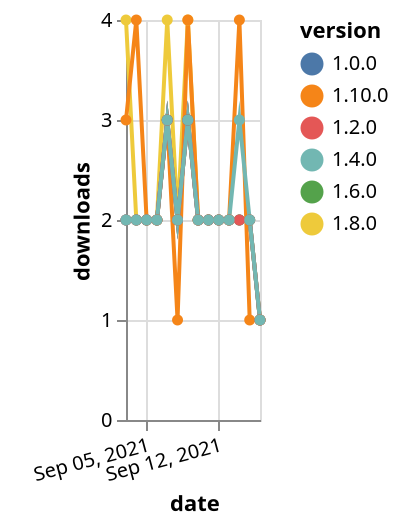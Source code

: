 {"$schema": "https://vega.github.io/schema/vega-lite/v5.json", "description": "A simple bar chart with embedded data.", "data": {"values": [{"date": "2021-09-03", "total": 993, "delta": 2, "version": "1.6.0"}, {"date": "2021-09-04", "total": 995, "delta": 2, "version": "1.6.0"}, {"date": "2021-09-05", "total": 997, "delta": 2, "version": "1.6.0"}, {"date": "2021-09-06", "total": 999, "delta": 2, "version": "1.6.0"}, {"date": "2021-09-07", "total": 1002, "delta": 3, "version": "1.6.0"}, {"date": "2021-09-08", "total": 1004, "delta": 2, "version": "1.6.0"}, {"date": "2021-09-09", "total": 1007, "delta": 3, "version": "1.6.0"}, {"date": "2021-09-10", "total": 1009, "delta": 2, "version": "1.6.0"}, {"date": "2021-09-11", "total": 1011, "delta": 2, "version": "1.6.0"}, {"date": "2021-09-12", "total": 1013, "delta": 2, "version": "1.6.0"}, {"date": "2021-09-13", "total": 1015, "delta": 2, "version": "1.6.0"}, {"date": "2021-09-14", "total": 1017, "delta": 2, "version": "1.6.0"}, {"date": "2021-09-15", "total": 1019, "delta": 2, "version": "1.6.0"}, {"date": "2021-09-16", "total": 1020, "delta": 1, "version": "1.6.0"}, {"date": "2021-09-03", "total": 698, "delta": 4, "version": "1.8.0"}, {"date": "2021-09-04", "total": 700, "delta": 2, "version": "1.8.0"}, {"date": "2021-09-05", "total": 702, "delta": 2, "version": "1.8.0"}, {"date": "2021-09-06", "total": 704, "delta": 2, "version": "1.8.0"}, {"date": "2021-09-07", "total": 708, "delta": 4, "version": "1.8.0"}, {"date": "2021-09-08", "total": 710, "delta": 2, "version": "1.8.0"}, {"date": "2021-09-09", "total": 714, "delta": 4, "version": "1.8.0"}, {"date": "2021-09-10", "total": 716, "delta": 2, "version": "1.8.0"}, {"date": "2021-09-11", "total": 718, "delta": 2, "version": "1.8.0"}, {"date": "2021-09-12", "total": 720, "delta": 2, "version": "1.8.0"}, {"date": "2021-09-13", "total": 722, "delta": 2, "version": "1.8.0"}, {"date": "2021-09-14", "total": 724, "delta": 2, "version": "1.8.0"}, {"date": "2021-09-15", "total": 726, "delta": 2, "version": "1.8.0"}, {"date": "2021-09-16", "total": 727, "delta": 1, "version": "1.8.0"}, {"date": "2021-09-03", "total": 227, "delta": 3, "version": "1.10.0"}, {"date": "2021-09-04", "total": 231, "delta": 4, "version": "1.10.0"}, {"date": "2021-09-05", "total": 233, "delta": 2, "version": "1.10.0"}, {"date": "2021-09-06", "total": 235, "delta": 2, "version": "1.10.0"}, {"date": "2021-09-07", "total": 238, "delta": 3, "version": "1.10.0"}, {"date": "2021-09-08", "total": 239, "delta": 1, "version": "1.10.0"}, {"date": "2021-09-09", "total": 243, "delta": 4, "version": "1.10.0"}, {"date": "2021-09-10", "total": 245, "delta": 2, "version": "1.10.0"}, {"date": "2021-09-11", "total": 247, "delta": 2, "version": "1.10.0"}, {"date": "2021-09-12", "total": 249, "delta": 2, "version": "1.10.0"}, {"date": "2021-09-13", "total": 251, "delta": 2, "version": "1.10.0"}, {"date": "2021-09-14", "total": 255, "delta": 4, "version": "1.10.0"}, {"date": "2021-09-15", "total": 256, "delta": 1, "version": "1.10.0"}, {"date": "2021-09-16", "total": 257, "delta": 1, "version": "1.10.0"}, {"date": "2021-09-03", "total": 2100, "delta": 2, "version": "1.0.0"}, {"date": "2021-09-04", "total": 2102, "delta": 2, "version": "1.0.0"}, {"date": "2021-09-05", "total": 2104, "delta": 2, "version": "1.0.0"}, {"date": "2021-09-06", "total": 2106, "delta": 2, "version": "1.0.0"}, {"date": "2021-09-07", "total": 2109, "delta": 3, "version": "1.0.0"}, {"date": "2021-09-08", "total": 2111, "delta": 2, "version": "1.0.0"}, {"date": "2021-09-09", "total": 2114, "delta": 3, "version": "1.0.0"}, {"date": "2021-09-10", "total": 2116, "delta": 2, "version": "1.0.0"}, {"date": "2021-09-11", "total": 2118, "delta": 2, "version": "1.0.0"}, {"date": "2021-09-12", "total": 2120, "delta": 2, "version": "1.0.0"}, {"date": "2021-09-13", "total": 2122, "delta": 2, "version": "1.0.0"}, {"date": "2021-09-14", "total": 2124, "delta": 2, "version": "1.0.0"}, {"date": "2021-09-15", "total": 2126, "delta": 2, "version": "1.0.0"}, {"date": "2021-09-16", "total": 2127, "delta": 1, "version": "1.0.0"}, {"date": "2021-09-03", "total": 1687, "delta": 2, "version": "1.2.0"}, {"date": "2021-09-04", "total": 1689, "delta": 2, "version": "1.2.0"}, {"date": "2021-09-05", "total": 1691, "delta": 2, "version": "1.2.0"}, {"date": "2021-09-06", "total": 1693, "delta": 2, "version": "1.2.0"}, {"date": "2021-09-07", "total": 1696, "delta": 3, "version": "1.2.0"}, {"date": "2021-09-08", "total": 1698, "delta": 2, "version": "1.2.0"}, {"date": "2021-09-09", "total": 1701, "delta": 3, "version": "1.2.0"}, {"date": "2021-09-10", "total": 1703, "delta": 2, "version": "1.2.0"}, {"date": "2021-09-11", "total": 1705, "delta": 2, "version": "1.2.0"}, {"date": "2021-09-12", "total": 1707, "delta": 2, "version": "1.2.0"}, {"date": "2021-09-13", "total": 1709, "delta": 2, "version": "1.2.0"}, {"date": "2021-09-14", "total": 1711, "delta": 2, "version": "1.2.0"}, {"date": "2021-09-15", "total": 1713, "delta": 2, "version": "1.2.0"}, {"date": "2021-09-16", "total": 1714, "delta": 1, "version": "1.2.0"}, {"date": "2021-09-03", "total": 1449, "delta": 2, "version": "1.4.0"}, {"date": "2021-09-04", "total": 1451, "delta": 2, "version": "1.4.0"}, {"date": "2021-09-05", "total": 1453, "delta": 2, "version": "1.4.0"}, {"date": "2021-09-06", "total": 1455, "delta": 2, "version": "1.4.0"}, {"date": "2021-09-07", "total": 1458, "delta": 3, "version": "1.4.0"}, {"date": "2021-09-08", "total": 1460, "delta": 2, "version": "1.4.0"}, {"date": "2021-09-09", "total": 1463, "delta": 3, "version": "1.4.0"}, {"date": "2021-09-10", "total": 1465, "delta": 2, "version": "1.4.0"}, {"date": "2021-09-11", "total": 1467, "delta": 2, "version": "1.4.0"}, {"date": "2021-09-12", "total": 1469, "delta": 2, "version": "1.4.0"}, {"date": "2021-09-13", "total": 1471, "delta": 2, "version": "1.4.0"}, {"date": "2021-09-14", "total": 1474, "delta": 3, "version": "1.4.0"}, {"date": "2021-09-15", "total": 1476, "delta": 2, "version": "1.4.0"}, {"date": "2021-09-16", "total": 1477, "delta": 1, "version": "1.4.0"}]}, "width": "container", "mark": {"type": "line", "point": {"filled": true}}, "encoding": {"x": {"field": "date", "type": "temporal", "timeUnit": "yearmonthdate", "title": "date", "axis": {"labelAngle": -15}}, "y": {"field": "delta", "type": "quantitative", "title": "downloads"}, "color": {"field": "version", "type": "nominal"}, "tooltip": {"field": "delta"}}}